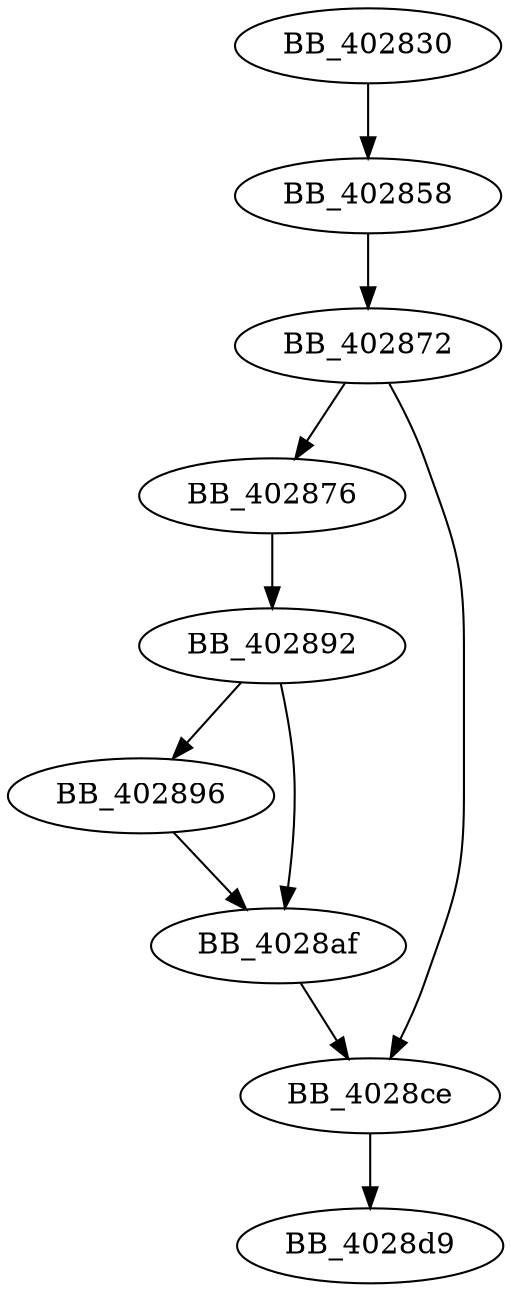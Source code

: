 DiGraph sub_402830{
BB_402830->BB_402858
BB_402858->BB_402872
BB_402872->BB_402876
BB_402872->BB_4028ce
BB_402876->BB_402892
BB_402892->BB_402896
BB_402892->BB_4028af
BB_402896->BB_4028af
BB_4028af->BB_4028ce
BB_4028ce->BB_4028d9
}
